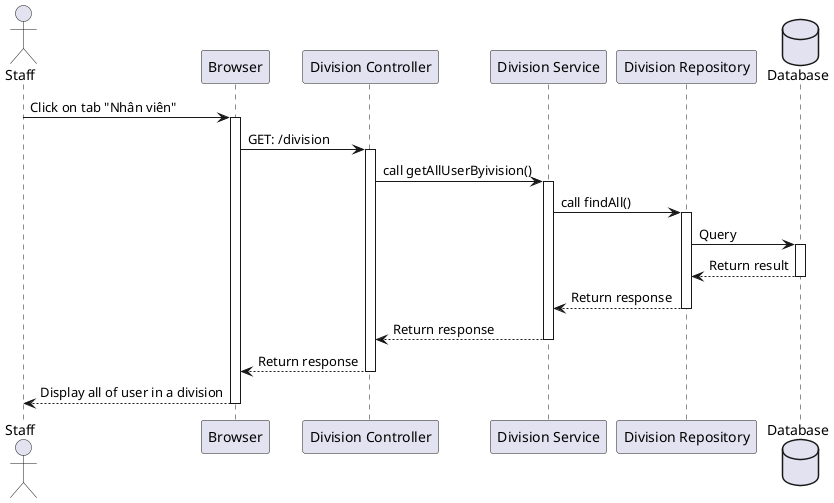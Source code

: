 @startuml

actor Staff as user
participant Browser as a
participant "Division Controller" as b
participant "Division Service" as c
participant "Division Repository" as d
database Database as e

user -> a++: Click on tab "Nhân viên"
a -> b++: GET: /division
b -> c++: call getAllUserByivision()
c -> d++: call findAll()
d -> e++: Query
e --> d--: Return result
d --> c--: Return response
c --> b--: Return response
b --> a--: Return response
a --> user--: Display all of user in a division
@enduml